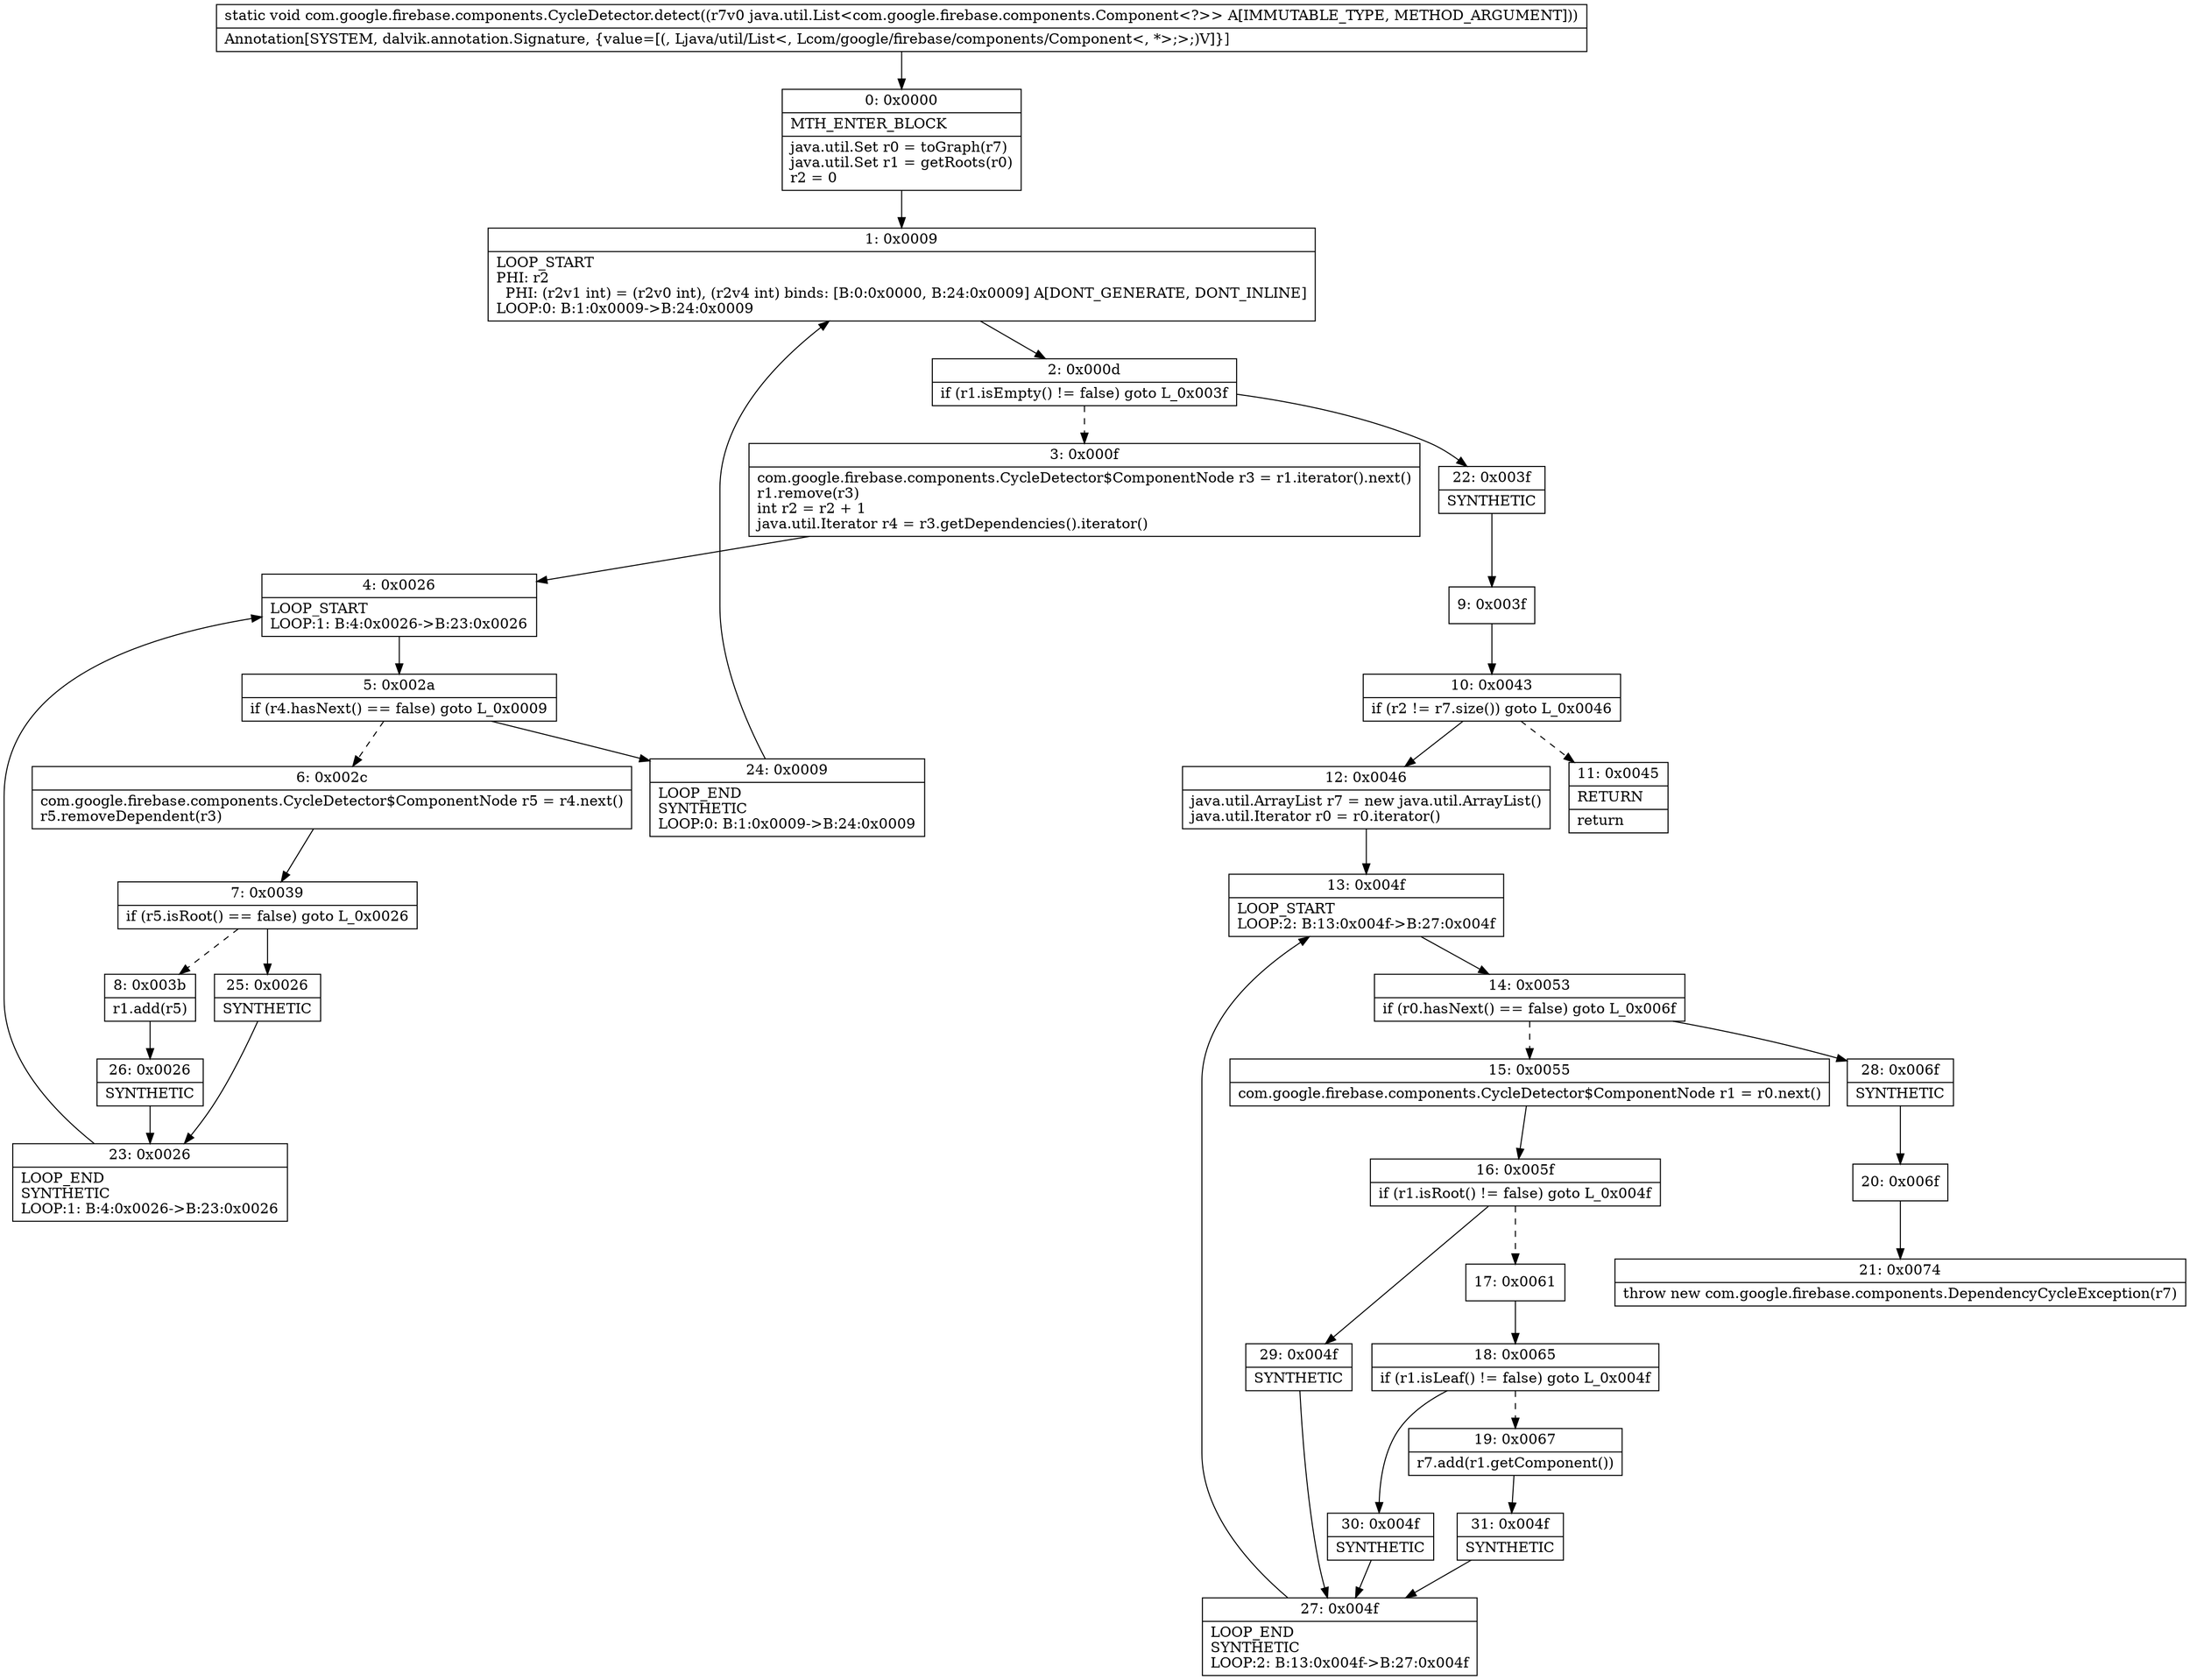 digraph "CFG forcom.google.firebase.components.CycleDetector.detect(Ljava\/util\/List;)V" {
Node_0 [shape=record,label="{0\:\ 0x0000|MTH_ENTER_BLOCK\l|java.util.Set r0 = toGraph(r7)\ljava.util.Set r1 = getRoots(r0)\lr2 = 0\l}"];
Node_1 [shape=record,label="{1\:\ 0x0009|LOOP_START\lPHI: r2 \l  PHI: (r2v1 int) = (r2v0 int), (r2v4 int) binds: [B:0:0x0000, B:24:0x0009] A[DONT_GENERATE, DONT_INLINE]\lLOOP:0: B:1:0x0009\-\>B:24:0x0009\l}"];
Node_2 [shape=record,label="{2\:\ 0x000d|if (r1.isEmpty() != false) goto L_0x003f\l}"];
Node_3 [shape=record,label="{3\:\ 0x000f|com.google.firebase.components.CycleDetector$ComponentNode r3 = r1.iterator().next()\lr1.remove(r3)\lint r2 = r2 + 1\ljava.util.Iterator r4 = r3.getDependencies().iterator()\l}"];
Node_4 [shape=record,label="{4\:\ 0x0026|LOOP_START\lLOOP:1: B:4:0x0026\-\>B:23:0x0026\l}"];
Node_5 [shape=record,label="{5\:\ 0x002a|if (r4.hasNext() == false) goto L_0x0009\l}"];
Node_6 [shape=record,label="{6\:\ 0x002c|com.google.firebase.components.CycleDetector$ComponentNode r5 = r4.next()\lr5.removeDependent(r3)\l}"];
Node_7 [shape=record,label="{7\:\ 0x0039|if (r5.isRoot() == false) goto L_0x0026\l}"];
Node_8 [shape=record,label="{8\:\ 0x003b|r1.add(r5)\l}"];
Node_9 [shape=record,label="{9\:\ 0x003f}"];
Node_10 [shape=record,label="{10\:\ 0x0043|if (r2 != r7.size()) goto L_0x0046\l}"];
Node_11 [shape=record,label="{11\:\ 0x0045|RETURN\l|return\l}"];
Node_12 [shape=record,label="{12\:\ 0x0046|java.util.ArrayList r7 = new java.util.ArrayList()\ljava.util.Iterator r0 = r0.iterator()\l}"];
Node_13 [shape=record,label="{13\:\ 0x004f|LOOP_START\lLOOP:2: B:13:0x004f\-\>B:27:0x004f\l}"];
Node_14 [shape=record,label="{14\:\ 0x0053|if (r0.hasNext() == false) goto L_0x006f\l}"];
Node_15 [shape=record,label="{15\:\ 0x0055|com.google.firebase.components.CycleDetector$ComponentNode r1 = r0.next()\l}"];
Node_16 [shape=record,label="{16\:\ 0x005f|if (r1.isRoot() != false) goto L_0x004f\l}"];
Node_17 [shape=record,label="{17\:\ 0x0061}"];
Node_18 [shape=record,label="{18\:\ 0x0065|if (r1.isLeaf() != false) goto L_0x004f\l}"];
Node_19 [shape=record,label="{19\:\ 0x0067|r7.add(r1.getComponent())\l}"];
Node_20 [shape=record,label="{20\:\ 0x006f}"];
Node_21 [shape=record,label="{21\:\ 0x0074|throw new com.google.firebase.components.DependencyCycleException(r7)\l}"];
Node_22 [shape=record,label="{22\:\ 0x003f|SYNTHETIC\l}"];
Node_23 [shape=record,label="{23\:\ 0x0026|LOOP_END\lSYNTHETIC\lLOOP:1: B:4:0x0026\-\>B:23:0x0026\l}"];
Node_24 [shape=record,label="{24\:\ 0x0009|LOOP_END\lSYNTHETIC\lLOOP:0: B:1:0x0009\-\>B:24:0x0009\l}"];
Node_25 [shape=record,label="{25\:\ 0x0026|SYNTHETIC\l}"];
Node_26 [shape=record,label="{26\:\ 0x0026|SYNTHETIC\l}"];
Node_27 [shape=record,label="{27\:\ 0x004f|LOOP_END\lSYNTHETIC\lLOOP:2: B:13:0x004f\-\>B:27:0x004f\l}"];
Node_28 [shape=record,label="{28\:\ 0x006f|SYNTHETIC\l}"];
Node_29 [shape=record,label="{29\:\ 0x004f|SYNTHETIC\l}"];
Node_30 [shape=record,label="{30\:\ 0x004f|SYNTHETIC\l}"];
Node_31 [shape=record,label="{31\:\ 0x004f|SYNTHETIC\l}"];
MethodNode[shape=record,label="{static void com.google.firebase.components.CycleDetector.detect((r7v0 java.util.List\<com.google.firebase.components.Component\<?\>\> A[IMMUTABLE_TYPE, METHOD_ARGUMENT]))  | Annotation[SYSTEM, dalvik.annotation.Signature, \{value=[(, Ljava\/util\/List\<, Lcom\/google\/firebase\/components\/Component\<, *\>;\>;)V]\}]\l}"];
MethodNode -> Node_0;
Node_0 -> Node_1;
Node_1 -> Node_2;
Node_2 -> Node_3[style=dashed];
Node_2 -> Node_22;
Node_3 -> Node_4;
Node_4 -> Node_5;
Node_5 -> Node_6[style=dashed];
Node_5 -> Node_24;
Node_6 -> Node_7;
Node_7 -> Node_8[style=dashed];
Node_7 -> Node_25;
Node_8 -> Node_26;
Node_9 -> Node_10;
Node_10 -> Node_11[style=dashed];
Node_10 -> Node_12;
Node_12 -> Node_13;
Node_13 -> Node_14;
Node_14 -> Node_15[style=dashed];
Node_14 -> Node_28;
Node_15 -> Node_16;
Node_16 -> Node_17[style=dashed];
Node_16 -> Node_29;
Node_17 -> Node_18;
Node_18 -> Node_19[style=dashed];
Node_18 -> Node_30;
Node_19 -> Node_31;
Node_20 -> Node_21;
Node_22 -> Node_9;
Node_23 -> Node_4;
Node_24 -> Node_1;
Node_25 -> Node_23;
Node_26 -> Node_23;
Node_27 -> Node_13;
Node_28 -> Node_20;
Node_29 -> Node_27;
Node_30 -> Node_27;
Node_31 -> Node_27;
}

